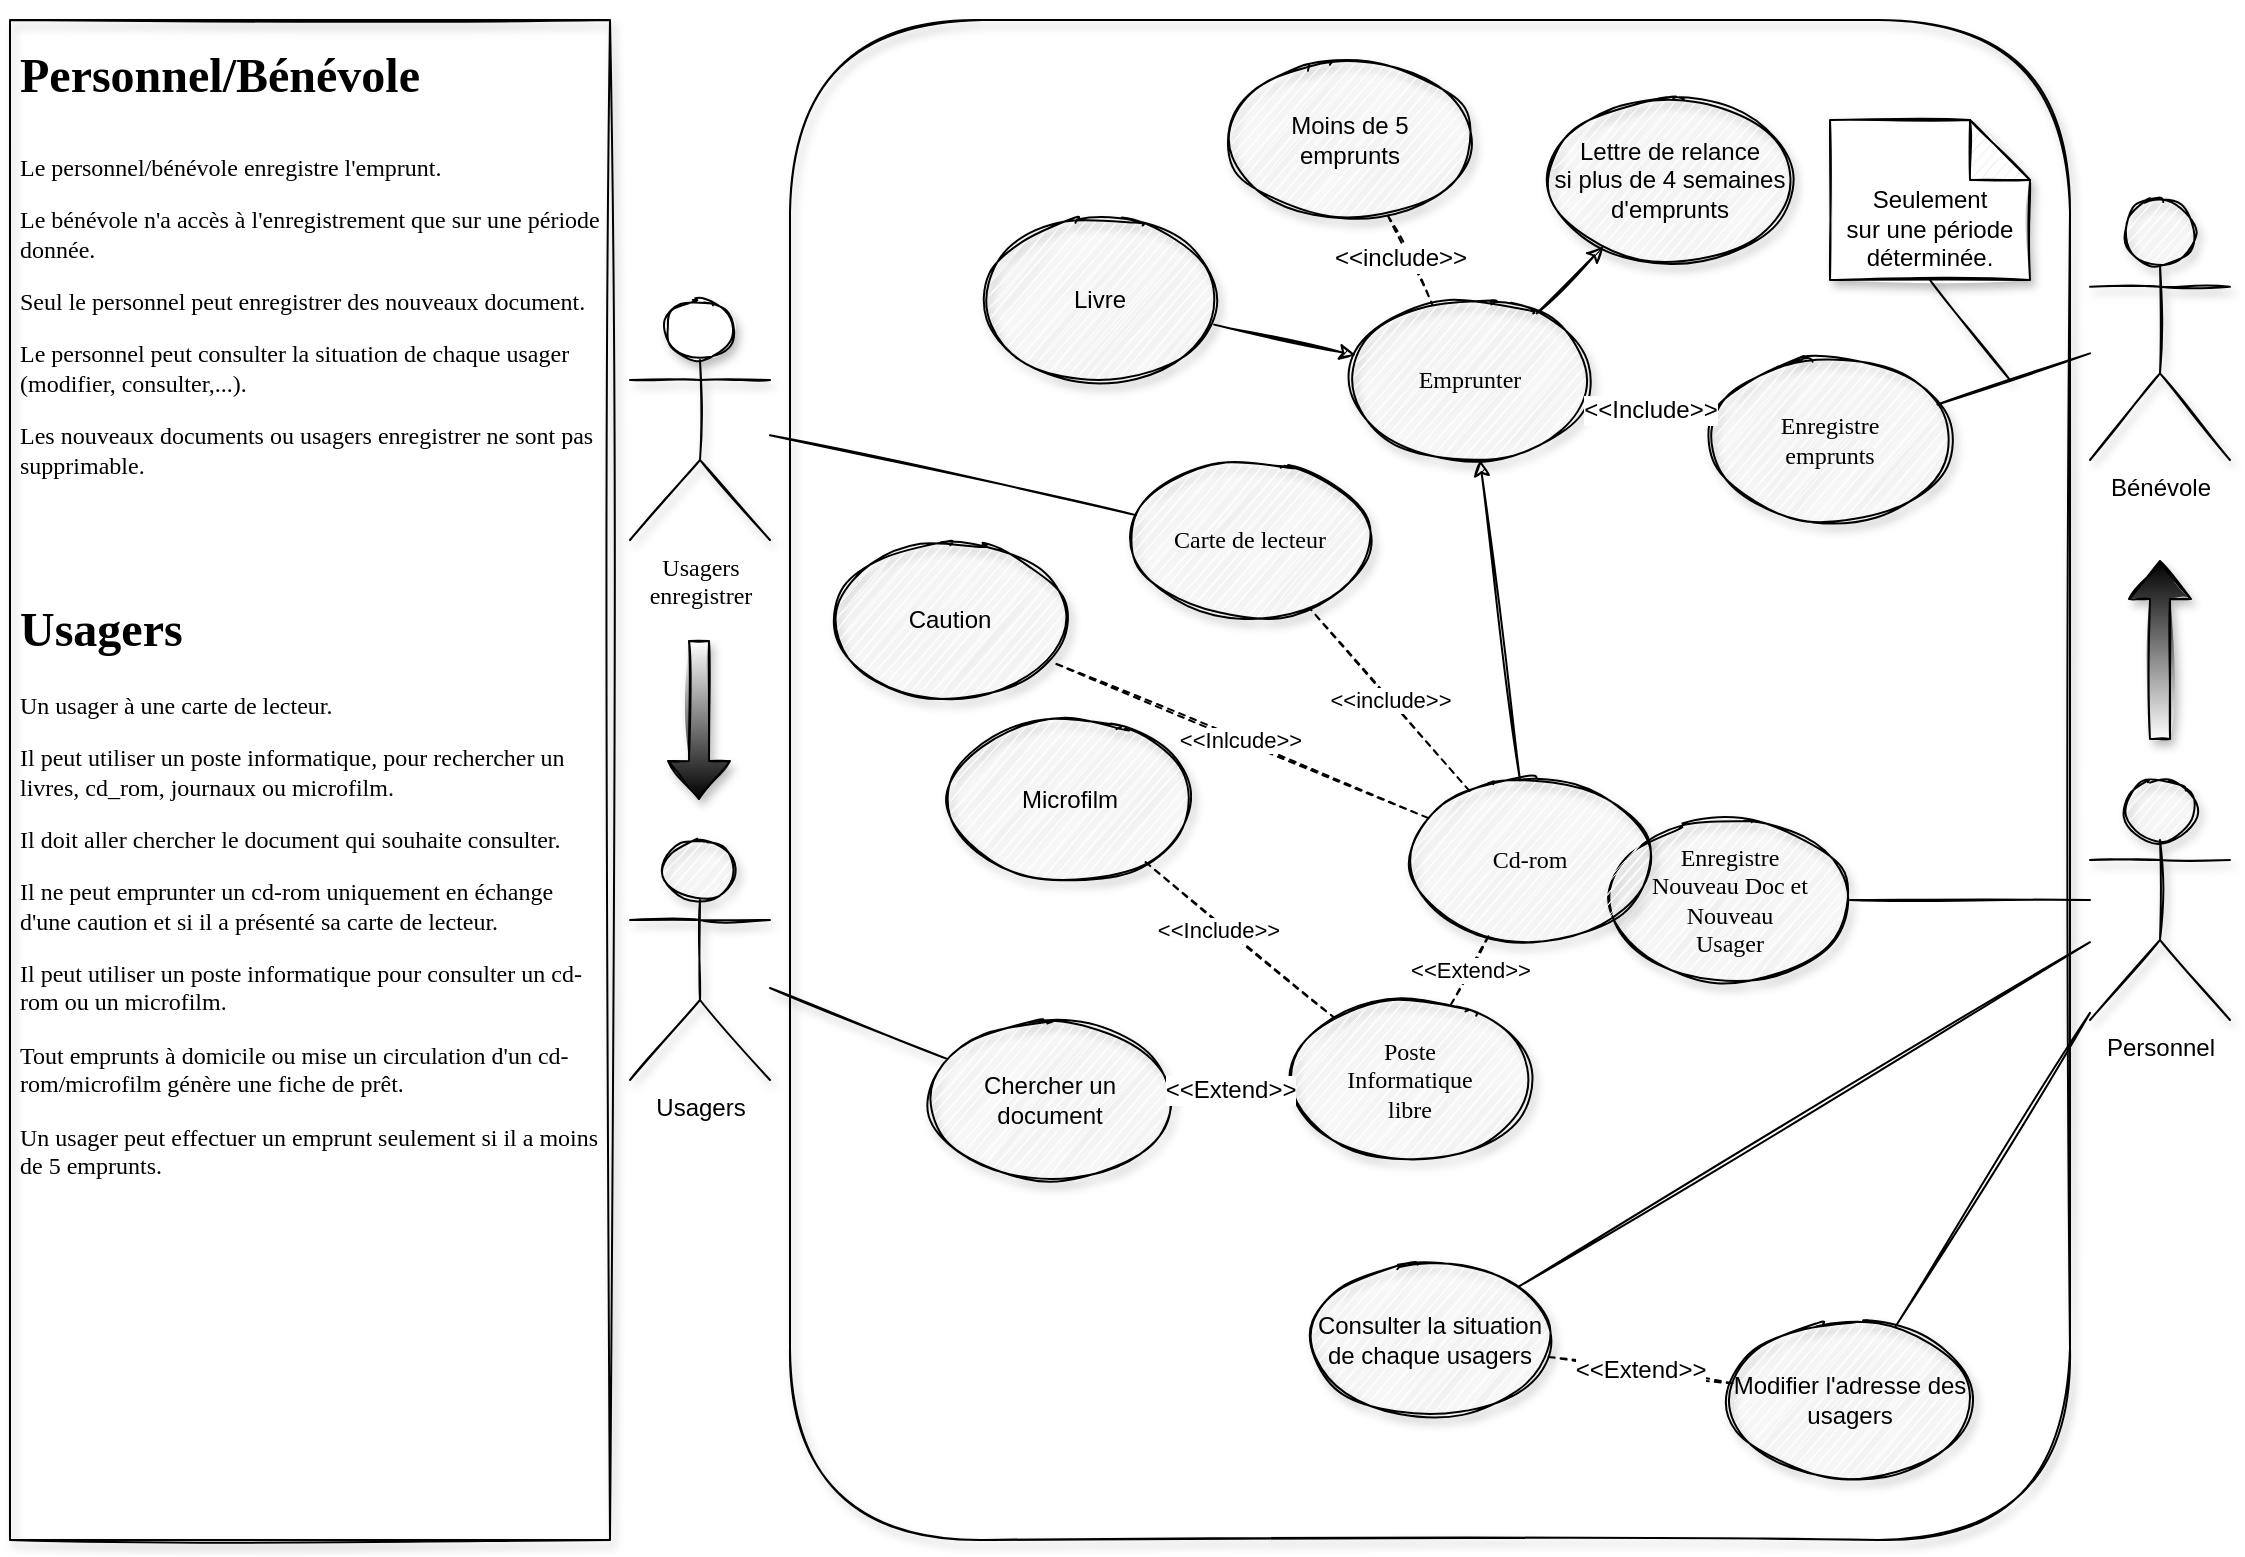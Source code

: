 <mxfile version="18.1.3" type="device"><diagram id="v4ow2rTVcQYmVJCcS3rm" name="Page-1"><mxGraphModel dx="1350" dy="749" grid="1" gridSize="10" guides="1" tooltips="1" connect="1" arrows="1" fold="1" page="1" pageScale="1" pageWidth="1169" pageHeight="827" math="0" shadow="0"><root><mxCell id="0"/><mxCell id="1" parent="0"/><mxCell id="rWEKRdxMcKxKwih3CRva-45" value="" style="rounded=1;whiteSpace=wrap;html=1;shadow=1;glass=0;sketch=1;fillStyle=hachure;fontSize=12;fillColor=none;gradientColor=none;" parent="1" vertex="1"><mxGeometry x="430" y="20" width="640" height="760" as="geometry"/></mxCell><mxCell id="pLwGR20SwpJwy3BumvYL-16" value="&lt;div&gt;Usagers&lt;/div&gt;&lt;div&gt;enregistrer&lt;br&gt;&lt;/div&gt;" style="shape=umlActor;verticalLabelPosition=bottom;verticalAlign=top;html=1;outlineConnect=0;rounded=0;sketch=1;fontFamily=Comic Sans MS;fillColor=#FFFFFF;shadow=1;" parent="1" vertex="1"><mxGeometry x="350" y="160" width="70" height="120" as="geometry"/></mxCell><mxCell id="pLwGR20SwpJwy3BumvYL-19" value="Emprunter" style="ellipse;whiteSpace=wrap;html=1;rounded=0;sketch=1;fontFamily=Comic Sans MS;fillColor=#FFFFFF;gradientColor=none;fillStyle=hachure;shadow=1;" parent="1" vertex="1"><mxGeometry x="710" y="160" width="120" height="80" as="geometry"/></mxCell><mxCell id="pLwGR20SwpJwy3BumvYL-21" value="&lt;div&gt;Poste&lt;/div&gt;&lt;div&gt;Informatique&lt;/div&gt;&lt;div&gt;libre&lt;br&gt;&lt;/div&gt;" style="ellipse;whiteSpace=wrap;html=1;rounded=0;sketch=1;fontFamily=Comic Sans MS;fillColor=#FFFFFF;gradientColor=none;fillStyle=hachure;shadow=1;" parent="1" vertex="1"><mxGeometry x="680" y="510" width="120" height="80" as="geometry"/></mxCell><mxCell id="pLwGR20SwpJwy3BumvYL-22" value="&lt;div&gt;Enregistre&lt;/div&gt;&lt;div&gt;Nouveau Doc et &lt;br&gt;&lt;/div&gt;&lt;div&gt;Nouveau &lt;br&gt;&lt;/div&gt;&lt;div&gt;Usager&lt;/div&gt;" style="ellipse;whiteSpace=wrap;html=1;rounded=0;sketch=1;fontFamily=Comic Sans MS;fillColor=#FFFFFF;gradientColor=none;fillStyle=hachure;shadow=1;" parent="1" vertex="1"><mxGeometry x="840" y="420" width="120" height="80" as="geometry"/></mxCell><mxCell id="pLwGR20SwpJwy3BumvYL-23" value="&lt;div&gt;Cd-rom&lt;/div&gt;" style="ellipse;whiteSpace=wrap;html=1;rounded=0;sketch=1;fontFamily=Comic Sans MS;fillColor=#FFFFFF;gradientColor=none;fillStyle=hachure;shadow=1;" parent="1" vertex="1"><mxGeometry x="740" y="400" width="120" height="80" as="geometry"/></mxCell><mxCell id="pLwGR20SwpJwy3BumvYL-24" value="&lt;div&gt;Enregistre&lt;/div&gt;emprunts" style="ellipse;whiteSpace=wrap;html=1;rounded=0;sketch=1;fontFamily=Comic Sans MS;fillColor=#FFFFFF;gradientColor=none;fillStyle=hachure;shadow=1;" parent="1" vertex="1"><mxGeometry x="890" y="190" width="120" height="80" as="geometry"/></mxCell><mxCell id="pLwGR20SwpJwy3BumvYL-27" value="&lt;p style=&quot;font-size: 24px;&quot;&gt;&lt;b&gt;Personnel/Bénévole&lt;/b&gt;&lt;/p&gt;&lt;p style=&quot;&quot;&gt;Le personnel/bénévole enregistre l'emprunt.&lt;/p&gt;&lt;p style=&quot;&quot;&gt;Le bénévole n'a accès à l'enregistrement que sur une période donnée.&lt;br&gt;&lt;/p&gt;&lt;p style=&quot;&quot;&gt;Seul le personnel peut enregistrer des nouveaux document.&lt;/p&gt;&lt;p style=&quot;&quot;&gt;Le personnel peut consulter la situation de chaque usager (modifier, consulter,...).&lt;/p&gt;&lt;p style=&quot;&quot;&gt;Les nouveaux documents ou usagers enregistrer ne sont pas supprimable.&lt;/p&gt;&lt;h1&gt;&lt;/h1&gt;&lt;h1&gt;&lt;br&gt;&lt;/h1&gt;&lt;h1&gt;&lt;font face=&quot;Comic Sans MS&quot;&gt;Usagers&lt;/font&gt;&lt;/h1&gt;&lt;p&gt;Un usager à une carte de lecteur.&lt;/p&gt;&lt;p&gt;Il peut utiliser un poste informatique, pour rechercher un livres, cd_rom, journaux ou microfilm.&lt;/p&gt;&lt;p&gt;Il doit aller chercher le document qui souhaite consulter.&lt;/p&gt;&lt;p&gt;Il ne peut emprunter un cd-rom uniquement en échange d'une caution et si il a présenté sa carte de lecteur.&lt;/p&gt;&lt;p&gt;Il peut utiliser un poste informatique pour consulter un cd-rom ou un microfilm.&lt;/p&gt;&lt;p&gt;Tout emprunts à domicile ou mise un circulation d'un cd-rom/microfilm génère une fiche de prêt.&lt;/p&gt;&lt;p&gt;Un usager peut effectuer un emprunt seulement si il a moins de 5 emprunts.&lt;br&gt;&lt;/p&gt;&lt;br&gt;&lt;p style=&quot;&quot;&gt;&lt;br&gt;&lt;/p&gt;&lt;p style=&quot;&quot;&gt;&lt;br&gt;&lt;/p&gt;" style="text;html=1;spacing=5;spacingTop=-20;whiteSpace=wrap;overflow=hidden;rounded=0;shadow=1;sketch=1;fontFamily=Comic Sans MS;strokeColor=default;glass=0;fillColor=none;" parent="1" vertex="1"><mxGeometry x="40" y="20" width="300" height="760" as="geometry"/></mxCell><mxCell id="pLwGR20SwpJwy3BumvYL-29" value="&lt;div&gt;Carte de lecteur&lt;/div&gt;" style="ellipse;whiteSpace=wrap;html=1;rounded=0;shadow=1;glass=0;sketch=1;fontFamily=Comic Sans MS;strokeColor=default;fillColor=default;gradientColor=none;fillStyle=hachure;" parent="1" vertex="1"><mxGeometry x="600" y="240" width="120" height="80" as="geometry"/></mxCell><mxCell id="rWEKRdxMcKxKwih3CRva-1" value="Livre" style="ellipse;whiteSpace=wrap;html=1;gradientColor=none;sketch=1;shadow=1;fillColor=default;fillStyle=hachure;" parent="1" vertex="1"><mxGeometry x="525" y="120" width="120" height="80" as="geometry"/></mxCell><mxCell id="rWEKRdxMcKxKwih3CRva-5" value="" style="endArrow=classic;html=1;rounded=0;sketch=1;" parent="1" source="rWEKRdxMcKxKwih3CRva-1" target="pLwGR20SwpJwy3BumvYL-19" edge="1"><mxGeometry width="50" height="50" relative="1" as="geometry"><mxPoint x="800" y="190" as="sourcePoint"/><mxPoint x="790" y="230" as="targetPoint"/></mxGeometry></mxCell><mxCell id="rWEKRdxMcKxKwih3CRva-6" value="Caution" style="ellipse;whiteSpace=wrap;html=1;shadow=1;sketch=1;fillStyle=hachure;fillColor=default;gradientColor=none;" parent="1" vertex="1"><mxGeometry x="450" y="280" width="120" height="80" as="geometry"/></mxCell><mxCell id="rWEKRdxMcKxKwih3CRva-11" value="" style="endArrow=classic;html=1;rounded=0;sketch=1;" parent="1" source="pLwGR20SwpJwy3BumvYL-23" target="pLwGR20SwpJwy3BumvYL-19" edge="1"><mxGeometry width="50" height="50" relative="1" as="geometry"><mxPoint x="860" y="320" as="sourcePoint"/><mxPoint x="810" y="320.25" as="targetPoint"/><Array as="points"/></mxGeometry></mxCell><mxCell id="rWEKRdxMcKxKwih3CRva-13" value="&amp;lt;&amp;lt;Inlcude&amp;gt;&amp;gt;" style="endArrow=none;dashed=1;html=1;rounded=0;sketch=1;" parent="1" source="pLwGR20SwpJwy3BumvYL-23" target="rWEKRdxMcKxKwih3CRva-6" edge="1"><mxGeometry width="50" height="50" relative="1" as="geometry"><mxPoint x="1020" y="160" as="sourcePoint"/><mxPoint x="1010" y="125" as="targetPoint"/></mxGeometry></mxCell><mxCell id="rWEKRdxMcKxKwih3CRva-15" value="&amp;lt;&amp;lt;include&amp;gt;&amp;gt;" style="endArrow=none;dashed=1;html=1;rounded=0;sketch=1;" parent="1" source="pLwGR20SwpJwy3BumvYL-23" target="pLwGR20SwpJwy3BumvYL-29" edge="1"><mxGeometry width="50" height="50" relative="1" as="geometry"><mxPoint x="730" y="240" as="sourcePoint"/><mxPoint x="690" y="210" as="targetPoint"/></mxGeometry></mxCell><mxCell id="rWEKRdxMcKxKwih3CRva-18" value="Chercher un document" style="ellipse;whiteSpace=wrap;html=1;shadow=1;sketch=1;fillStyle=hachure;fillColor=default;gradientColor=none;" parent="1" vertex="1"><mxGeometry x="500" y="520" width="120" height="80" as="geometry"/></mxCell><mxCell id="rWEKRdxMcKxKwih3CRva-20" value="&amp;lt;&amp;lt;Extend&amp;gt;&amp;gt;" style="endArrow=none;dashed=1;html=1;rounded=0;sketch=1;" parent="1" source="pLwGR20SwpJwy3BumvYL-21" target="pLwGR20SwpJwy3BumvYL-23" edge="1"><mxGeometry width="50" height="50" relative="1" as="geometry"><mxPoint x="740" y="420" as="sourcePoint"/><mxPoint x="810" y="390" as="targetPoint"/></mxGeometry></mxCell><mxCell id="rWEKRdxMcKxKwih3CRva-22" value="&lt;div&gt;Microfilm&lt;/div&gt;" style="ellipse;whiteSpace=wrap;html=1;shadow=1;sketch=1;fillStyle=hachure;fillColor=default;gradientColor=none;" parent="1" vertex="1"><mxGeometry x="510" y="370" width="120" height="80" as="geometry"/></mxCell><mxCell id="rWEKRdxMcKxKwih3CRva-23" value="&amp;lt;&amp;lt;Include&amp;gt;&amp;gt;" style="endArrow=none;dashed=1;html=1;rounded=0;sketch=1;" parent="1" source="rWEKRdxMcKxKwih3CRva-22" target="pLwGR20SwpJwy3BumvYL-21" edge="1"><mxGeometry x="-0.2" y="-3" width="50" height="50" relative="1" as="geometry"><mxPoint x="710" y="560" as="sourcePoint"/><mxPoint x="680" y="500" as="targetPoint"/><mxPoint as="offset"/></mxGeometry></mxCell><mxCell id="rWEKRdxMcKxKwih3CRva-26" value="&lt;div&gt;Personnel&lt;/div&gt;" style="shape=umlActor;verticalLabelPosition=bottom;verticalAlign=top;html=1;outlineConnect=0;shadow=1;sketch=1;fillStyle=hachure;fillColor=default;gradientColor=none;" parent="1" vertex="1"><mxGeometry x="1080" y="400" width="70" height="120" as="geometry"/></mxCell><mxCell id="rWEKRdxMcKxKwih3CRva-36" value="&amp;lt;&amp;lt;Include&amp;gt;&amp;gt;" style="endArrow=none;dashed=1;html=1;rounded=0;sketch=1;fontSize=12;" parent="1" source="pLwGR20SwpJwy3BumvYL-24" target="pLwGR20SwpJwy3BumvYL-19" edge="1"><mxGeometry width="50" height="50" relative="1" as="geometry"><mxPoint x="590" y="420" as="sourcePoint"/><mxPoint x="640" y="370" as="targetPoint"/></mxGeometry></mxCell><mxCell id="rWEKRdxMcKxKwih3CRva-41" value="&lt;div&gt;Bénévole&lt;/div&gt;" style="shape=umlActor;verticalLabelPosition=bottom;verticalAlign=top;html=1;outlineConnect=0;rounded=1;shadow=1;glass=0;sketch=1;fillStyle=hachure;fontSize=12;fillColor=default;gradientColor=none;" parent="1" vertex="1"><mxGeometry x="1080" y="110" width="70" height="130" as="geometry"/></mxCell><mxCell id="rWEKRdxMcKxKwih3CRva-46" value="" style="endArrow=none;html=1;rounded=0;sketch=1;fontSize=12;" parent="1" source="pLwGR20SwpJwy3BumvYL-22" target="rWEKRdxMcKxKwih3CRva-26" edge="1"><mxGeometry width="50" height="50" relative="1" as="geometry"><mxPoint x="590" y="420" as="sourcePoint"/><mxPoint x="640" y="370" as="targetPoint"/></mxGeometry></mxCell><mxCell id="rWEKRdxMcKxKwih3CRva-47" value="&lt;div&gt;&lt;br&gt;&lt;/div&gt;&lt;div&gt;&lt;br&gt;&lt;/div&gt;&lt;div&gt;Seulement&lt;/div&gt;&lt;div&gt;sur une période déterminée.&lt;br&gt; &lt;/div&gt;" style="shape=note;whiteSpace=wrap;html=1;backgroundOutline=1;darkOpacity=0.05;rounded=1;shadow=1;glass=0;sketch=1;fillStyle=auto;fontSize=12;fillColor=default;gradientColor=none;" parent="1" vertex="1"><mxGeometry x="950" y="70" width="100" height="80" as="geometry"/></mxCell><mxCell id="rWEKRdxMcKxKwih3CRva-50" value="&lt;div&gt;Moins de 5 &lt;br&gt;&lt;/div&gt;&lt;div&gt;emprunts&lt;/div&gt;" style="ellipse;whiteSpace=wrap;html=1;rounded=1;shadow=1;glass=0;sketch=1;fillStyle=hachure;fontSize=12;fillColor=default;gradientColor=none;" parent="1" vertex="1"><mxGeometry x="650" y="40" width="120" height="80" as="geometry"/></mxCell><mxCell id="rWEKRdxMcKxKwih3CRva-51" value="" style="endArrow=none;dashed=1;html=1;rounded=0;sketch=1;fontSize=12;" parent="1" source="rWEKRdxMcKxKwih3CRva-50" target="pLwGR20SwpJwy3BumvYL-19" edge="1"><mxGeometry width="50" height="50" relative="1" as="geometry"><mxPoint x="590" y="420" as="sourcePoint"/><mxPoint x="640" y="370" as="targetPoint"/></mxGeometry></mxCell><mxCell id="rWEKRdxMcKxKwih3CRva-53" value="&amp;lt;&amp;lt;include&amp;gt;&amp;gt;" style="edgeLabel;html=1;align=center;verticalAlign=middle;resizable=0;points=[];fontSize=12;" parent="rWEKRdxMcKxKwih3CRva-51" vertex="1" connectable="0"><mxGeometry x="-0.157" y="-4" relative="1" as="geometry"><mxPoint as="offset"/></mxGeometry></mxCell><mxCell id="rWEKRdxMcKxKwih3CRva-54" value="&lt;div&gt;Lettre de relance&lt;/div&gt;&lt;div&gt;si plus de 4 semaines d'emprunts&lt;br&gt;&lt;/div&gt;" style="ellipse;whiteSpace=wrap;html=1;rounded=1;shadow=1;glass=0;sketch=1;fillStyle=hachure;fontSize=12;fillColor=default;gradientColor=none;" parent="1" vertex="1"><mxGeometry x="810" y="60" width="120" height="80" as="geometry"/></mxCell><mxCell id="rWEKRdxMcKxKwih3CRva-55" value="" style="endArrow=classic;html=1;rounded=0;sketch=1;fontSize=12;" parent="1" source="pLwGR20SwpJwy3BumvYL-19" target="rWEKRdxMcKxKwih3CRva-54" edge="1"><mxGeometry width="50" height="50" relative="1" as="geometry"><mxPoint x="590" y="420" as="sourcePoint"/><mxPoint x="640" y="370" as="targetPoint"/></mxGeometry></mxCell><mxCell id="rWEKRdxMcKxKwih3CRva-58" value="&amp;lt;&amp;lt;Extend&amp;gt;&amp;gt;" style="endArrow=none;dashed=1;html=1;rounded=0;sketch=1;fontSize=12;" parent="1" source="rWEKRdxMcKxKwih3CRva-18" target="pLwGR20SwpJwy3BumvYL-21" edge="1"><mxGeometry width="50" height="50" relative="1" as="geometry"><mxPoint x="590" y="450" as="sourcePoint"/><mxPoint x="640" y="400" as="targetPoint"/></mxGeometry></mxCell><mxCell id="rWEKRdxMcKxKwih3CRva-60" value="Consulter la situation de chaque usagers" style="ellipse;whiteSpace=wrap;html=1;rounded=1;shadow=1;glass=0;sketch=1;fillStyle=hachure;fontSize=12;fillColor=default;gradientColor=none;" parent="1" vertex="1"><mxGeometry x="690" y="640" width="120" height="80" as="geometry"/></mxCell><mxCell id="rWEKRdxMcKxKwih3CRva-61" value="" style="endArrow=none;html=1;rounded=0;sketch=1;fontSize=12;" parent="1" source="rWEKRdxMcKxKwih3CRva-60" target="rWEKRdxMcKxKwih3CRva-26" edge="1"><mxGeometry width="50" height="50" relative="1" as="geometry"><mxPoint x="590" y="450" as="sourcePoint"/><mxPoint x="640" y="400" as="targetPoint"/></mxGeometry></mxCell><mxCell id="rWEKRdxMcKxKwih3CRva-64" value="Modifier l'adresse des usagers" style="ellipse;whiteSpace=wrap;html=1;rounded=1;shadow=1;glass=0;sketch=1;fillStyle=hachure;fontSize=12;fillColor=default;gradientColor=none;" parent="1" vertex="1"><mxGeometry x="900" y="670" width="120" height="80" as="geometry"/></mxCell><mxCell id="rWEKRdxMcKxKwih3CRva-65" value="&amp;lt;&amp;lt;Extend&amp;gt;&amp;gt;" style="endArrow=none;dashed=1;html=1;rounded=0;sketch=1;fontSize=12;" parent="1" source="rWEKRdxMcKxKwih3CRva-64" target="rWEKRdxMcKxKwih3CRva-60" edge="1"><mxGeometry width="50" height="50" relative="1" as="geometry"><mxPoint x="590" y="450" as="sourcePoint"/><mxPoint x="640" y="400" as="targetPoint"/></mxGeometry></mxCell><mxCell id="rWEKRdxMcKxKwih3CRva-66" value="" style="endArrow=none;html=1;rounded=0;sketch=1;fontSize=12;" parent="1" source="rWEKRdxMcKxKwih3CRva-64" target="rWEKRdxMcKxKwih3CRva-26" edge="1"><mxGeometry width="50" height="50" relative="1" as="geometry"><mxPoint x="590" y="450" as="sourcePoint"/><mxPoint x="640" y="400" as="targetPoint"/></mxGeometry></mxCell><mxCell id="dNzEKDn-5PKx6jBV1LMw-3" value="" style="endArrow=classic;html=1;rounded=0;shape=flexArrow;sketch=1;shadow=1;fillColor=#000000;gradientColor=#ffffff;" edge="1" parent="1"><mxGeometry width="50" height="50" relative="1" as="geometry"><mxPoint x="1115" y="380" as="sourcePoint"/><mxPoint x="1115" y="290" as="targetPoint"/></mxGeometry></mxCell><mxCell id="dNzEKDn-5PKx6jBV1LMw-5" value="" style="endArrow=none;html=1;rounded=0;shadow=0;sketch=1;fillColor=#000000;gradientColor=none;" edge="1" parent="1" source="pLwGR20SwpJwy3BumvYL-16" target="pLwGR20SwpJwy3BumvYL-29"><mxGeometry width="50" height="50" relative="1" as="geometry"><mxPoint x="530" y="420" as="sourcePoint"/><mxPoint x="580" y="370" as="targetPoint"/></mxGeometry></mxCell><mxCell id="dNzEKDn-5PKx6jBV1LMw-6" value="Usagers" style="shape=umlActor;verticalLabelPosition=bottom;verticalAlign=top;html=1;outlineConnect=0;sketch=1;fillStyle=hachure;shadow=1;" vertex="1" parent="1"><mxGeometry x="350" y="430" width="70" height="120" as="geometry"/></mxCell><mxCell id="dNzEKDn-5PKx6jBV1LMw-8" value="" style="endArrow=none;html=1;rounded=0;shadow=1;sketch=1;fillColor=#000000;gradientColor=none;" edge="1" parent="1" source="dNzEKDn-5PKx6jBV1LMw-6" target="rWEKRdxMcKxKwih3CRva-18"><mxGeometry width="50" height="50" relative="1" as="geometry"><mxPoint x="530" y="420" as="sourcePoint"/><mxPoint x="580" y="370" as="targetPoint"/></mxGeometry></mxCell><mxCell id="dNzEKDn-5PKx6jBV1LMw-9" value="" style="endArrow=none;html=1;rounded=0;shadow=0;sketch=1;fillColor=#000000;gradientColor=none;" edge="1" parent="1" source="pLwGR20SwpJwy3BumvYL-24" target="rWEKRdxMcKxKwih3CRva-41"><mxGeometry width="50" height="50" relative="1" as="geometry"><mxPoint x="530" y="420" as="sourcePoint"/><mxPoint x="580" y="370" as="targetPoint"/></mxGeometry></mxCell><mxCell id="dNzEKDn-5PKx6jBV1LMw-10" value="" style="endArrow=none;html=1;rounded=0;shadow=1;sketch=1;fillColor=#000000;gradientColor=none;entryX=0.5;entryY=1;entryDx=0;entryDy=0;entryPerimeter=0;" edge="1" parent="1" target="rWEKRdxMcKxKwih3CRva-47"><mxGeometry width="50" height="50" relative="1" as="geometry"><mxPoint x="1040" y="200" as="sourcePoint"/><mxPoint x="580" y="370" as="targetPoint"/></mxGeometry></mxCell><mxCell id="dNzEKDn-5PKx6jBV1LMw-11" style="edgeStyle=orthogonalEdgeStyle;rounded=0;sketch=1;orthogonalLoop=1;jettySize=auto;html=1;exitX=0.5;exitY=1;exitDx=0;exitDy=0;shadow=0;fillColor=#000000;gradientColor=none;" edge="1" parent="1" source="rWEKRdxMcKxKwih3CRva-6" target="rWEKRdxMcKxKwih3CRva-6"><mxGeometry relative="1" as="geometry"/></mxCell><mxCell id="dNzEKDn-5PKx6jBV1LMw-12" value="" style="shape=flexArrow;endArrow=classic;html=1;rounded=0;shadow=1;sketch=1;fillColor=#000000;gradientColor=#ffffff;gradientDirection=north;" edge="1" parent="1"><mxGeometry width="50" height="50" relative="1" as="geometry"><mxPoint x="384.5" y="330" as="sourcePoint"/><mxPoint x="384.5" y="410" as="targetPoint"/></mxGeometry></mxCell></root></mxGraphModel></diagram></mxfile>